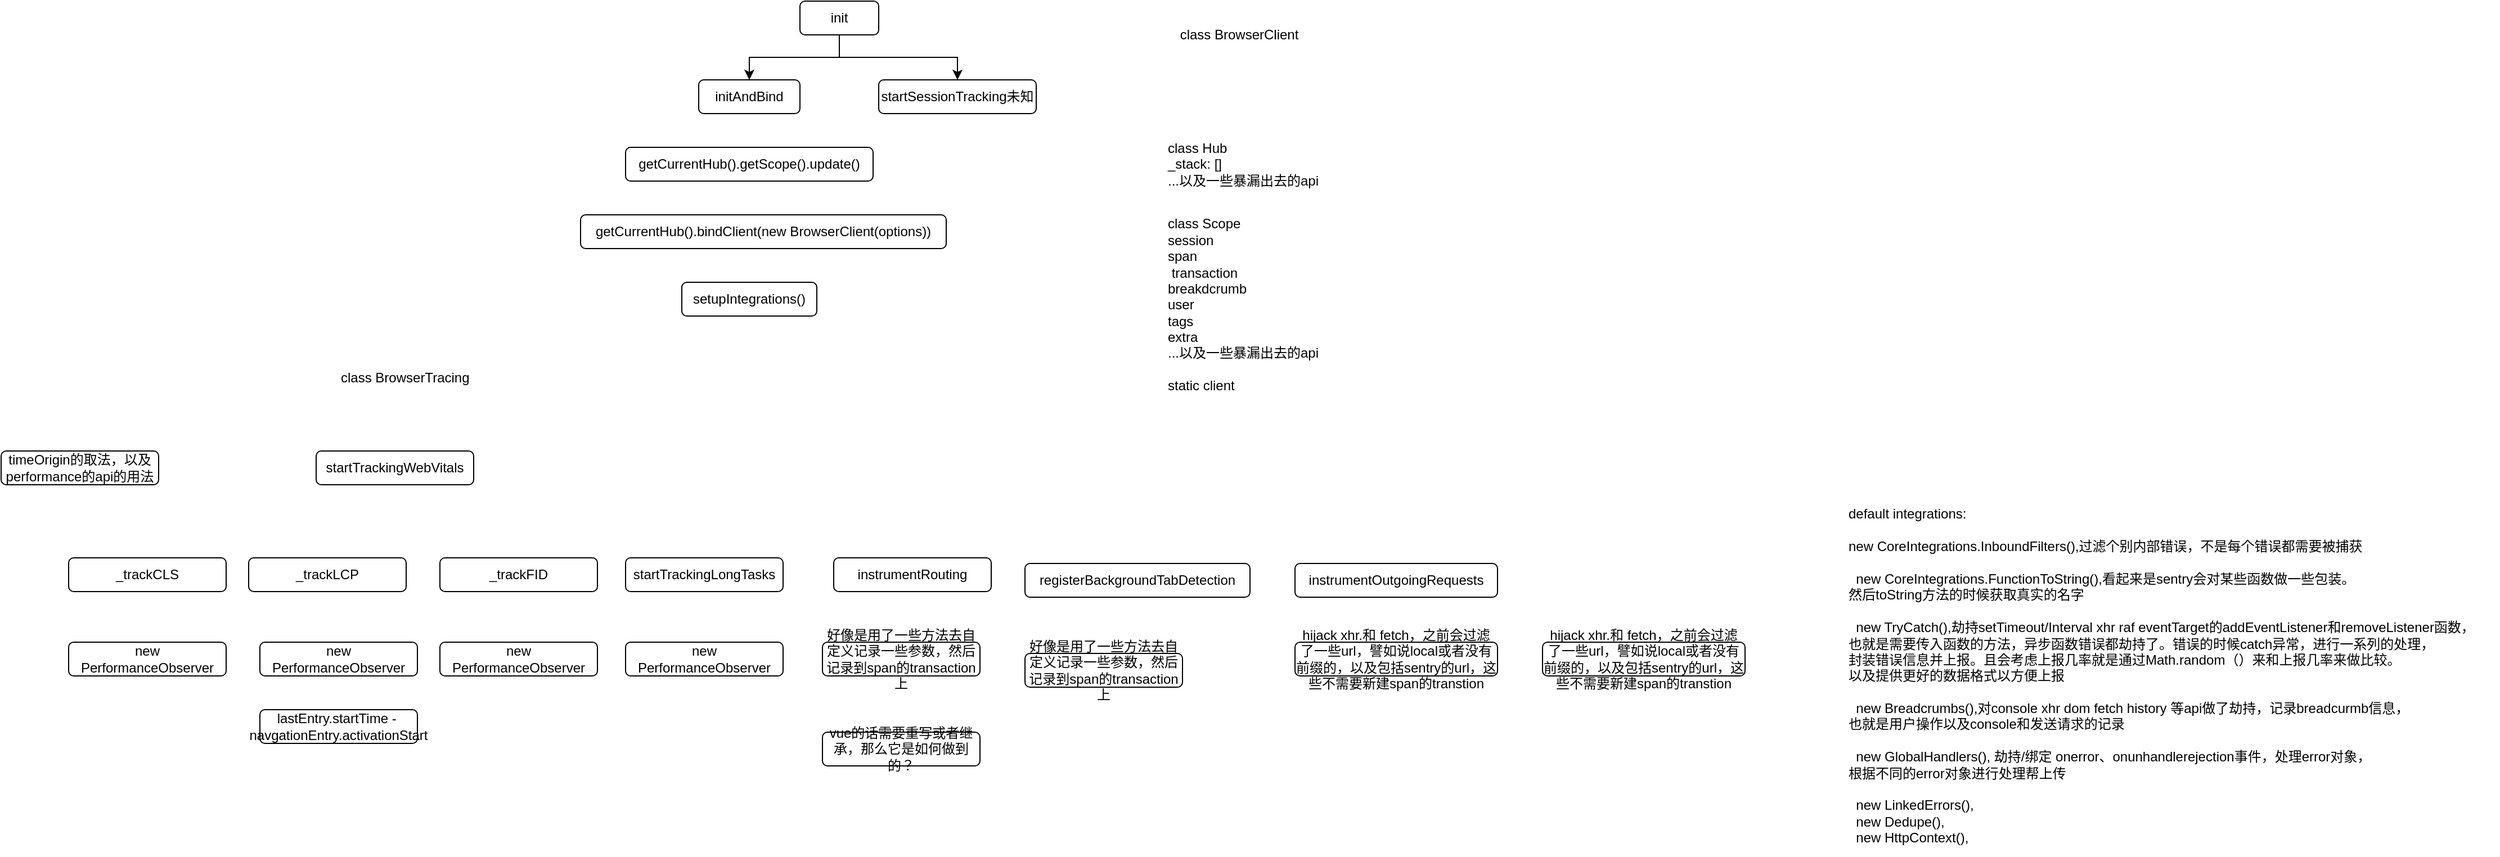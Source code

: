 <mxfile version="20.5.1" type="github">
  <diagram id="S6Es-kQb0I0hB4wbNMsK" name="第 1 页">
    <mxGraphModel dx="1613" dy="415" grid="1" gridSize="10" guides="1" tooltips="1" connect="1" arrows="0" fold="1" page="1" pageScale="1" pageWidth="827" pageHeight="1169" math="0" shadow="0">
      <root>
        <mxCell id="0" />
        <mxCell id="1" parent="0" />
        <mxCell id="4JxSbWImmoZFP9Ur36Un-6" style="edgeStyle=orthogonalEdgeStyle;rounded=0;orthogonalLoop=1;jettySize=auto;html=1;exitX=0.5;exitY=1;exitDx=0;exitDy=0;entryX=0.5;entryY=0;entryDx=0;entryDy=0;" parent="1" source="4JxSbWImmoZFP9Ur36Un-2" target="4JxSbWImmoZFP9Ur36Un-4" edge="1">
          <mxGeometry relative="1" as="geometry" />
        </mxCell>
        <mxCell id="4JxSbWImmoZFP9Ur36Un-7" style="edgeStyle=orthogonalEdgeStyle;rounded=0;orthogonalLoop=1;jettySize=auto;html=1;exitX=0.5;exitY=1;exitDx=0;exitDy=0;entryX=0.5;entryY=0;entryDx=0;entryDy=0;" parent="1" source="4JxSbWImmoZFP9Ur36Un-2" target="4JxSbWImmoZFP9Ur36Un-5" edge="1">
          <mxGeometry relative="1" as="geometry" />
        </mxCell>
        <mxCell id="4JxSbWImmoZFP9Ur36Un-2" value="init" style="rounded=1;whiteSpace=wrap;html=1;" parent="1" vertex="1">
          <mxGeometry x="280" y="60" width="70" height="30" as="geometry" />
        </mxCell>
        <mxCell id="4JxSbWImmoZFP9Ur36Un-4" value="initAndBind" style="rounded=1;whiteSpace=wrap;html=1;" parent="1" vertex="1">
          <mxGeometry x="190" y="130" width="90" height="30" as="geometry" />
        </mxCell>
        <mxCell id="4JxSbWImmoZFP9Ur36Un-5" value="startSessionTracking未知" style="rounded=1;whiteSpace=wrap;html=1;" parent="1" vertex="1">
          <mxGeometry x="350" y="130" width="140" height="30" as="geometry" />
        </mxCell>
        <mxCell id="4JxSbWImmoZFP9Ur36Un-8" value="getCurrentHub().getScope().update()" style="rounded=1;whiteSpace=wrap;html=1;" parent="1" vertex="1">
          <mxGeometry x="125" y="190" width="220" height="30" as="geometry" />
        </mxCell>
        <mxCell id="4JxSbWImmoZFP9Ur36Un-9" value="getCurrentHub().bindClient(new BrowserClient(options))" style="rounded=1;whiteSpace=wrap;html=1;" parent="1" vertex="1">
          <mxGeometry x="85" y="250" width="325" height="30" as="geometry" />
        </mxCell>
        <mxCell id="4JxSbWImmoZFP9Ur36Un-10" value="class BrowserClient" style="text;html=1;align=center;verticalAlign=middle;resizable=0;points=[];autosize=1;strokeColor=none;fillColor=none;" parent="1" vertex="1">
          <mxGeometry x="605" y="75" width="130" height="30" as="geometry" />
        </mxCell>
        <mxCell id="4JxSbWImmoZFP9Ur36Un-11" value="class Hub&lt;br&gt;_stack: []&lt;br&gt;...以及一些暴漏出去的api" style="text;html=1;align=left;verticalAlign=middle;resizable=0;points=[];autosize=1;strokeColor=none;fillColor=none;" parent="1" vertex="1">
          <mxGeometry x="605" y="175" width="160" height="60" as="geometry" />
        </mxCell>
        <mxCell id="4JxSbWImmoZFP9Ur36Un-12" value="class Scope&lt;br&gt;session&lt;br&gt;&lt;div style=&quot;&quot;&gt;span&lt;/div&gt;&lt;div style=&quot;&quot;&gt;&lt;span style=&quot;white-space: pre;&quot;&gt;	&lt;/span&gt;transaction&lt;br&gt;&lt;/div&gt;&lt;div style=&quot;&quot;&gt;breakdcrumb&lt;/div&gt;&lt;div style=&quot;&quot;&gt;user&lt;/div&gt;&lt;div style=&quot;&quot;&gt;tags&lt;/div&gt;&lt;div style=&quot;&quot;&gt;extra&lt;/div&gt;&lt;div style=&quot;&quot;&gt;...以及一些暴漏出去的api&lt;/div&gt;&lt;div style=&quot;&quot;&gt;&lt;br&gt;&lt;/div&gt;&lt;div style=&quot;&quot;&gt;static client&lt;/div&gt;" style="text;html=1;align=left;verticalAlign=middle;resizable=0;points=[];autosize=1;strokeColor=none;fillColor=none;" parent="1" vertex="1">
          <mxGeometry x="605" y="245" width="160" height="170" as="geometry" />
        </mxCell>
        <mxCell id="4JxSbWImmoZFP9Ur36Un-14" value="&lt;span style=&quot;&quot;&gt;setupIntegrations()&lt;/span&gt;" style="rounded=1;whiteSpace=wrap;html=1;" parent="1" vertex="1">
          <mxGeometry x="175" y="310" width="120" height="30" as="geometry" />
        </mxCell>
        <mxCell id="4JxSbWImmoZFP9Ur36Un-15" value="class BrowserTracing" style="text;html=1;align=left;verticalAlign=middle;resizable=0;points=[];autosize=1;strokeColor=none;fillColor=none;" parent="1" vertex="1">
          <mxGeometry x="-130" y="380" width="140" height="30" as="geometry" />
        </mxCell>
        <mxCell id="4JxSbWImmoZFP9Ur36Un-16" value="startTrackingWebVitals" style="rounded=1;whiteSpace=wrap;html=1;" parent="1" vertex="1">
          <mxGeometry x="-150" y="460" width="140" height="30" as="geometry" />
        </mxCell>
        <mxCell id="4JxSbWImmoZFP9Ur36Un-17" value="startTrackingLongTasks" style="rounded=1;whiteSpace=wrap;html=1;" parent="1" vertex="1">
          <mxGeometry x="125" y="555" width="140" height="30" as="geometry" />
        </mxCell>
        <mxCell id="4JxSbWImmoZFP9Ur36Un-18" value="instrumentRouting" style="rounded=1;whiteSpace=wrap;html=1;" parent="1" vertex="1">
          <mxGeometry x="310" y="555" width="140" height="30" as="geometry" />
        </mxCell>
        <mxCell id="4JxSbWImmoZFP9Ur36Un-19" value="registerBackgroundTabDetection" style="rounded=1;whiteSpace=wrap;html=1;" parent="1" vertex="1">
          <mxGeometry x="480" y="560" width="200" height="30" as="geometry" />
        </mxCell>
        <mxCell id="4JxSbWImmoZFP9Ur36Un-20" value="instrumentOutgoingRequests" style="rounded=1;whiteSpace=wrap;html=1;" parent="1" vertex="1">
          <mxGeometry x="720" y="560" width="180" height="30" as="geometry" />
        </mxCell>
        <mxCell id="MK3jpLfj4tk0xaLqlPoM-1" value="_trackCLS" style="rounded=1;whiteSpace=wrap;html=1;" vertex="1" parent="1">
          <mxGeometry x="-370" y="555" width="140" height="30" as="geometry" />
        </mxCell>
        <mxCell id="MK3jpLfj4tk0xaLqlPoM-2" value="_trackLCP" style="rounded=1;whiteSpace=wrap;html=1;" vertex="1" parent="1">
          <mxGeometry x="-210" y="555" width="140" height="30" as="geometry" />
        </mxCell>
        <mxCell id="MK3jpLfj4tk0xaLqlPoM-3" value="_trackFID" style="rounded=1;whiteSpace=wrap;html=1;" vertex="1" parent="1">
          <mxGeometry x="-40" y="555" width="140" height="30" as="geometry" />
        </mxCell>
        <mxCell id="MK3jpLfj4tk0xaLqlPoM-4" value="new PerformanceObserver" style="rounded=1;whiteSpace=wrap;html=1;" vertex="1" parent="1">
          <mxGeometry x="-370" y="630" width="140" height="30" as="geometry" />
        </mxCell>
        <mxCell id="MK3jpLfj4tk0xaLqlPoM-5" value="new PerformanceObserver" style="rounded=1;whiteSpace=wrap;html=1;" vertex="1" parent="1">
          <mxGeometry x="-200" y="630" width="140" height="30" as="geometry" />
        </mxCell>
        <mxCell id="MK3jpLfj4tk0xaLqlPoM-6" value="lastEntry.startTime -&amp;nbsp; navgationEntry.activationStart" style="rounded=1;whiteSpace=wrap;html=1;" vertex="1" parent="1">
          <mxGeometry x="-200" y="690" width="140" height="30" as="geometry" />
        </mxCell>
        <mxCell id="MK3jpLfj4tk0xaLqlPoM-7" value="new PerformanceObserver" style="rounded=1;whiteSpace=wrap;html=1;" vertex="1" parent="1">
          <mxGeometry x="-40" y="630" width="140" height="30" as="geometry" />
        </mxCell>
        <mxCell id="MK3jpLfj4tk0xaLqlPoM-8" value="timeOrigin的取法，以及performance的api的用法" style="rounded=1;whiteSpace=wrap;html=1;" vertex="1" parent="1">
          <mxGeometry x="-430" y="460" width="140" height="30" as="geometry" />
        </mxCell>
        <mxCell id="MK3jpLfj4tk0xaLqlPoM-9" value="new PerformanceObserver" style="rounded=1;whiteSpace=wrap;html=1;" vertex="1" parent="1">
          <mxGeometry x="125" y="630" width="140" height="30" as="geometry" />
        </mxCell>
        <mxCell id="MK3jpLfj4tk0xaLqlPoM-10" value="好像是用了一些方法去自定义记录一些参数，然后记录到span的transaction上" style="rounded=1;whiteSpace=wrap;html=1;" vertex="1" parent="1">
          <mxGeometry x="300" y="630" width="140" height="30" as="geometry" />
        </mxCell>
        <mxCell id="MK3jpLfj4tk0xaLqlPoM-14" value="vue的话需要重写或者继承，那么它是如何做到的？" style="rounded=1;whiteSpace=wrap;html=1;" vertex="1" parent="1">
          <mxGeometry x="300" y="710" width="140" height="30" as="geometry" />
        </mxCell>
        <mxCell id="MK3jpLfj4tk0xaLqlPoM-11" value="好像是用了一些方法去自定义记录一些参数，然后记录到span的transaction上" style="rounded=1;whiteSpace=wrap;html=1;" vertex="1" parent="1">
          <mxGeometry x="480" y="640" width="140" height="30" as="geometry" />
        </mxCell>
        <mxCell id="MK3jpLfj4tk0xaLqlPoM-12" value="hijack xhr.和 fetch，之前会过滤了一些url，譬如说local或者没有前缀的，以及包括sentry的url，这些不需要新建span的transtion" style="rounded=1;whiteSpace=wrap;html=1;" vertex="1" parent="1">
          <mxGeometry x="720" y="630" width="180" height="30" as="geometry" />
        </mxCell>
        <mxCell id="MK3jpLfj4tk0xaLqlPoM-13" value="hijack xhr.和 fetch，之前会过滤了一些url，譬如说local或者没有前缀的，以及包括sentry的url，这些不需要新建span的transtion" style="rounded=1;whiteSpace=wrap;html=1;" vertex="1" parent="1">
          <mxGeometry x="940" y="630" width="180" height="30" as="geometry" />
        </mxCell>
        <mxCell id="MK3jpLfj4tk0xaLqlPoM-15" value="default integrations:&lt;br&gt;&lt;div style=&quot;&quot;&gt;&lt;br&gt;&lt;/div&gt;&lt;div style=&quot;&quot;&gt;new CoreIntegrations.InboundFilters(),过滤个别内部错误，不是每个错误都需要被捕获&lt;/div&gt;&lt;div style=&quot;&quot;&gt;&lt;br&gt;&lt;/div&gt;&lt;div style=&quot;&quot;&gt;&amp;nbsp; new CoreIntegrations.FunctionToString(),看起来是sentry会对某些函数做一些包装。&lt;/div&gt;&lt;div style=&quot;&quot;&gt;然后&lt;span style=&quot;background-color: initial;&quot;&gt;toString方法的时候获取真实的名字&lt;/span&gt;&lt;/div&gt;&lt;div style=&quot;&quot;&gt;&lt;span style=&quot;background-color: initial;&quot;&gt;&lt;br&gt;&lt;/span&gt;&lt;/div&gt;&lt;div style=&quot;&quot;&gt;&amp;nbsp; new TryCatch(),劫持setTimeout/Interval xhr raf eventTarget的addEventListener和removeListener函数，&lt;/div&gt;&lt;div style=&quot;&quot;&gt;也就是需要传入函数的方法，异步函数错误都劫持了。错误的时候catch异常，进行一系列的处理，&lt;/div&gt;&lt;div style=&quot;&quot;&gt;封装错误信息并上报。且会考虑上报几率就是通过Math.random（）来和上报几率来做比较。&lt;/div&gt;&lt;div style=&quot;&quot;&gt;以及提供更好的数据格式以方便上报&lt;/div&gt;&lt;div style=&quot;&quot;&gt;&lt;br&gt;&lt;/div&gt;&lt;div style=&quot;&quot;&gt;&amp;nbsp; new Breadcrumbs(),对console xhr dom fetch history 等api做了劫持，记录breadcurmb信息，&lt;/div&gt;&lt;div style=&quot;&quot;&gt;也就是用户操作以及console和发送请求的记录&lt;/div&gt;&lt;div style=&quot;&quot;&gt;&lt;br&gt;&lt;/div&gt;&lt;div style=&quot;&quot;&gt;&amp;nbsp; new GlobalHandlers(), 劫持/绑定 onerror、onunhandlerejection事件，处理error对象，&lt;/div&gt;&lt;div style=&quot;&quot;&gt;根据不同的error对象进行处理帮上传&lt;/div&gt;&lt;div style=&quot;&quot;&gt;&lt;br&gt;&lt;/div&gt;&lt;div style=&quot;&quot;&gt;&amp;nbsp; new LinkedErrors(),&lt;/div&gt;&lt;div style=&quot;&quot;&gt;&amp;nbsp; new Dedupe(),&lt;/div&gt;&lt;div style=&quot;&quot;&gt;&amp;nbsp; new HttpContext(),&lt;/div&gt;" style="text;html=1;align=left;verticalAlign=middle;resizable=0;points=[];autosize=1;strokeColor=none;fillColor=none;" vertex="1" parent="1">
          <mxGeometry x="1210" y="500" width="580" height="320" as="geometry" />
        </mxCell>
      </root>
    </mxGraphModel>
  </diagram>
</mxfile>
